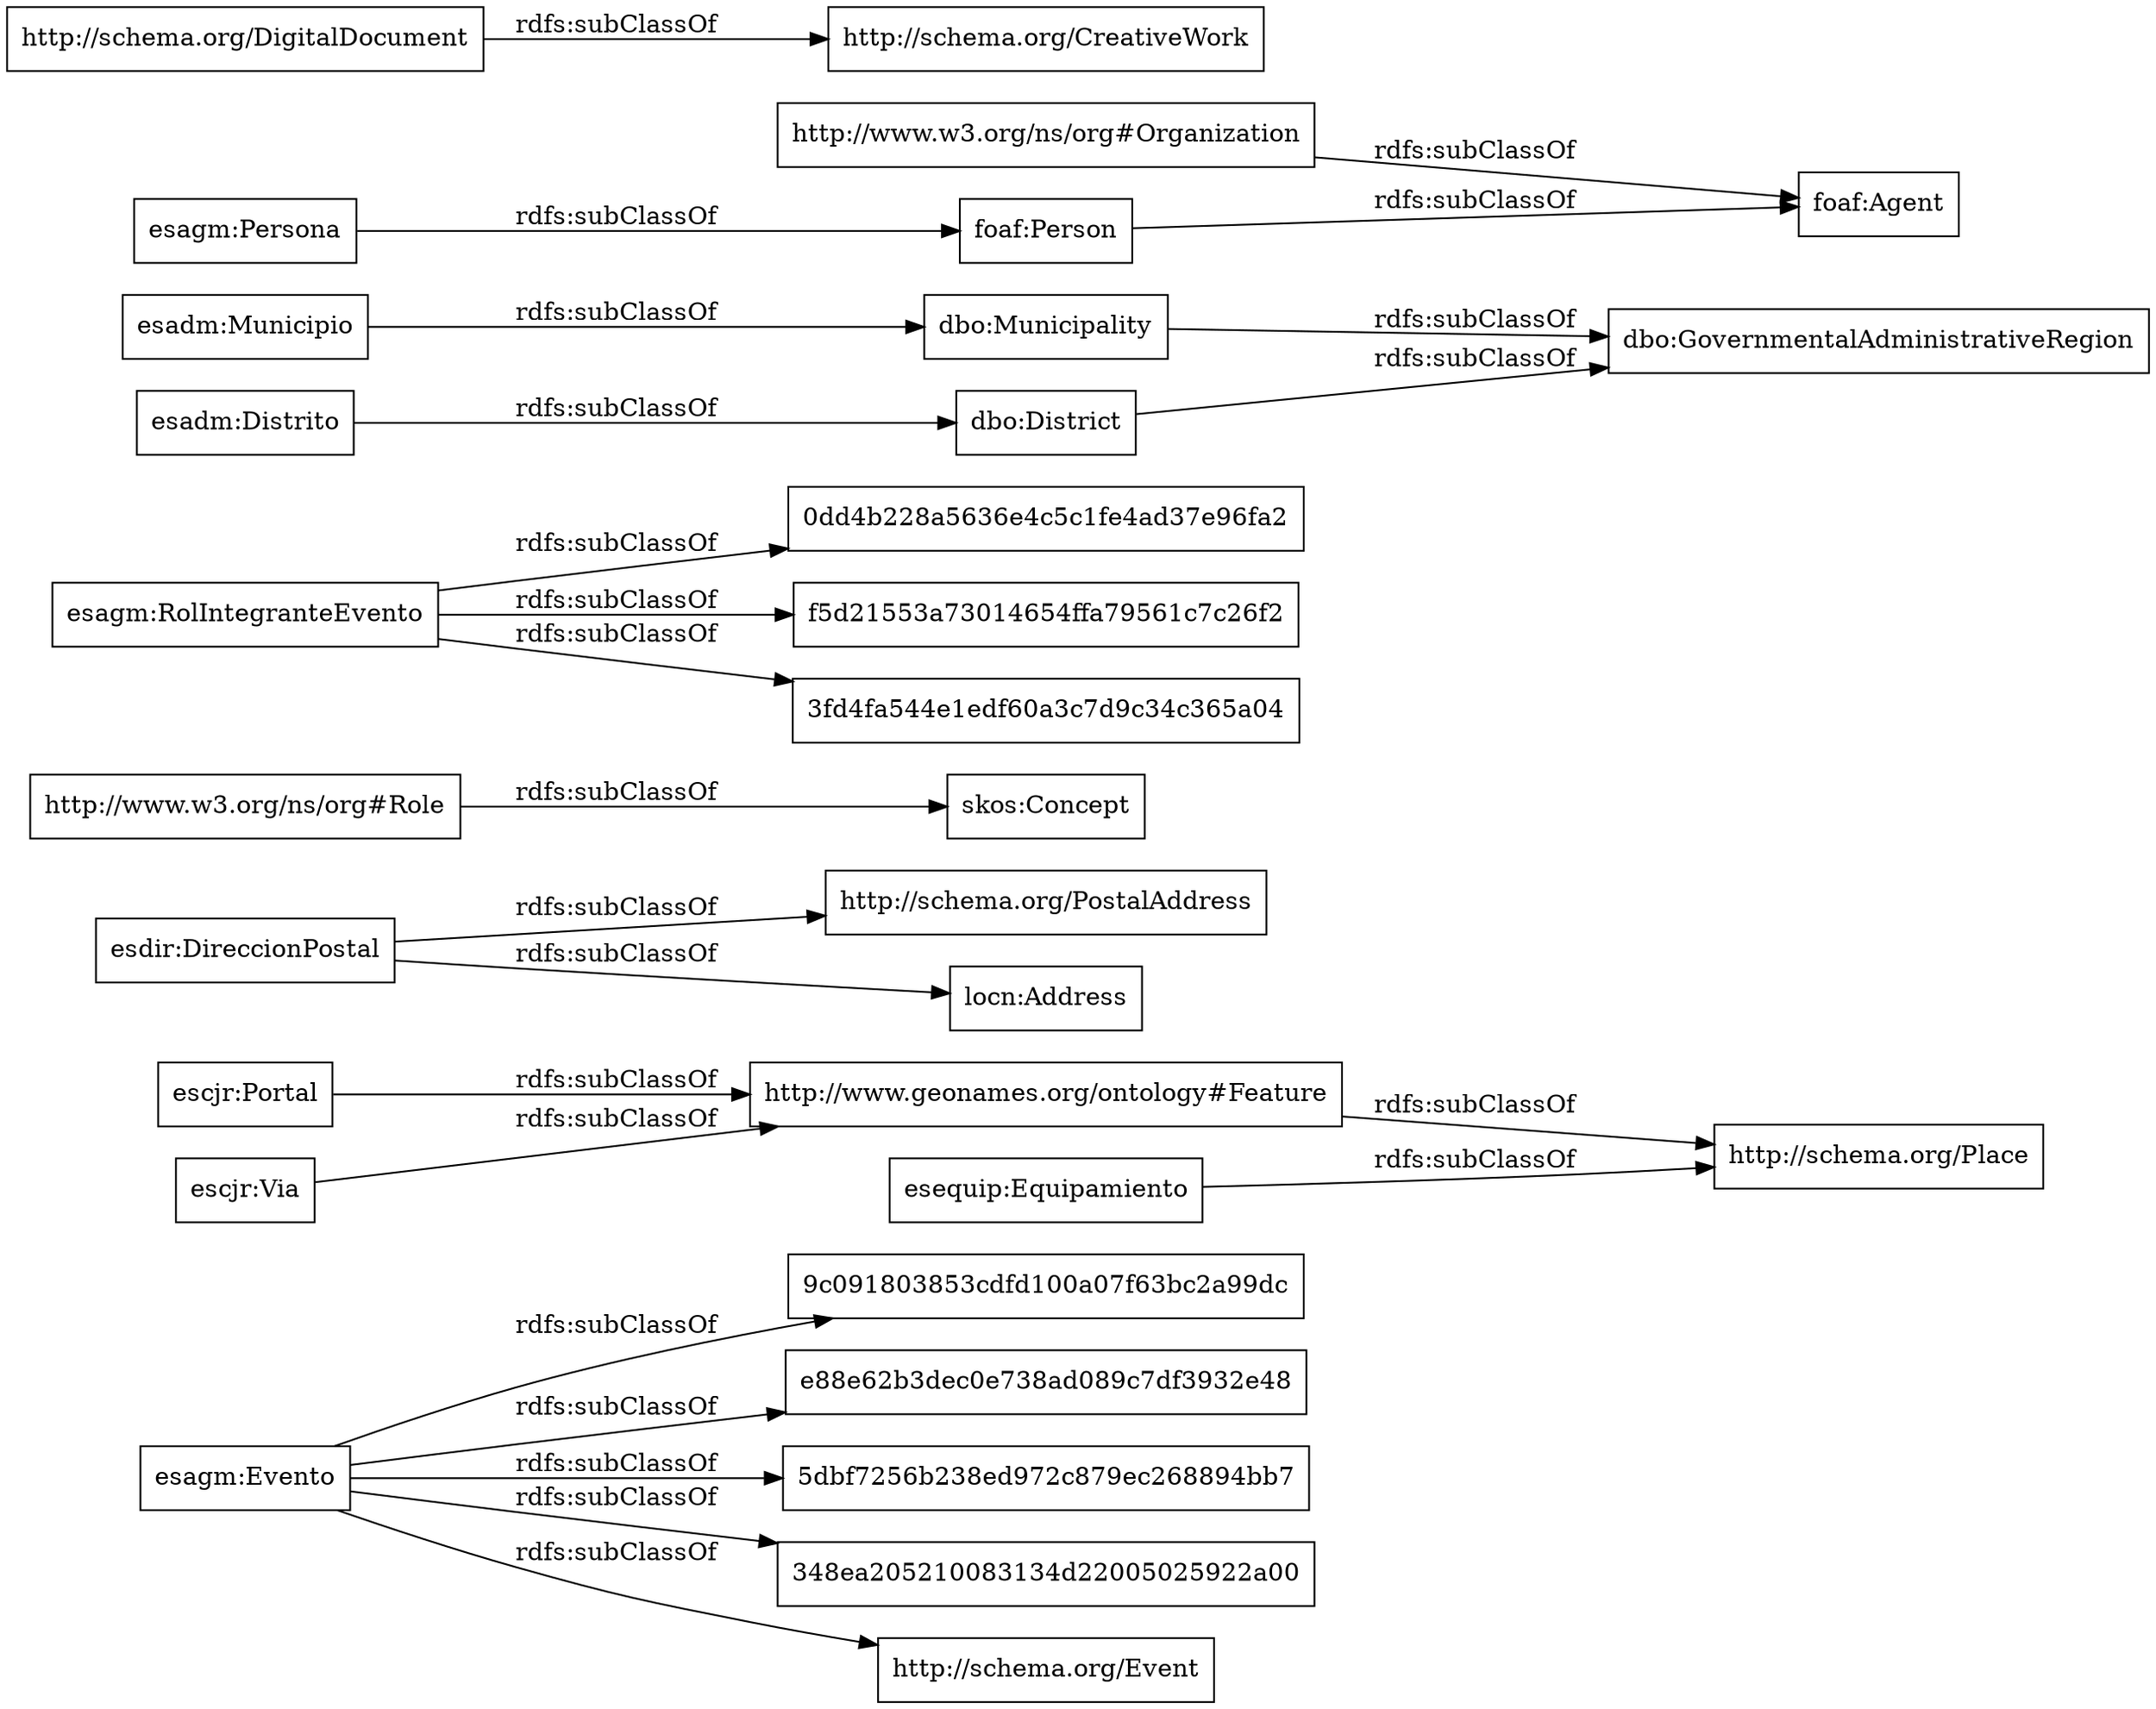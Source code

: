 digraph ar2dtool_diagram { 
rankdir=LR;
size="1000"
node [shape = rectangle, color="black"]; "9c091803853cdfd100a07f63bc2a99dc" "escjr:Portal" "esdir:DireccionPostal" "http://www.w3.org/ns/org#Role" "http://www.geonames.org/ontology#Feature" "esagm:RolIntegranteEvento" "e88e62b3dec0e738ad089c7df3932e48" "escjr:Via" "esagm:Evento" "esadm:Municipio" "foaf:Person" "http://schema.org/PostalAddress" "http://schema.org/CreativeWork" "0dd4b228a5636e4c5c1fe4ad37e96fa2" "f5d21553a73014654ffa79561c7c26f2" "locn:Address" "http://www.w3.org/ns/org#Organization" "esagm:Persona" "foaf:Agent" "dbo:GovernmentalAdministrativeRegion" "3fd4fa544e1edf60a3c7d9c34c365a04" "5dbf7256b238ed972c879ec268894bb7" "skos:Concept" "http://schema.org/Place" "348ea205210083134d22005025922a00" "http://schema.org/DigitalDocument" "dbo:District" "http://schema.org/Event" "esequip:Equipamiento" "dbo:Municipality" "esadm:Distrito" ; /*classes style*/
	"http://www.geonames.org/ontology#Feature" -> "http://schema.org/Place" [ label = "rdfs:subClassOf" ];
	"http://www.w3.org/ns/org#Organization" -> "foaf:Agent" [ label = "rdfs:subClassOf" ];
	"http://www.w3.org/ns/org#Role" -> "skos:Concept" [ label = "rdfs:subClassOf" ];
	"foaf:Person" -> "foaf:Agent" [ label = "rdfs:subClassOf" ];
	"esadm:Distrito" -> "dbo:District" [ label = "rdfs:subClassOf" ];
	"esagm:Persona" -> "foaf:Person" [ label = "rdfs:subClassOf" ];
	"dbo:Municipality" -> "dbo:GovernmentalAdministrativeRegion" [ label = "rdfs:subClassOf" ];
	"escjr:Portal" -> "http://www.geonames.org/ontology#Feature" [ label = "rdfs:subClassOf" ];
	"dbo:District" -> "dbo:GovernmentalAdministrativeRegion" [ label = "rdfs:subClassOf" ];
	"esagm:Evento" -> "348ea205210083134d22005025922a00" [ label = "rdfs:subClassOf" ];
	"esagm:Evento" -> "http://schema.org/Event" [ label = "rdfs:subClassOf" ];
	"esagm:Evento" -> "9c091803853cdfd100a07f63bc2a99dc" [ label = "rdfs:subClassOf" ];
	"esagm:Evento" -> "e88e62b3dec0e738ad089c7df3932e48" [ label = "rdfs:subClassOf" ];
	"esagm:Evento" -> "5dbf7256b238ed972c879ec268894bb7" [ label = "rdfs:subClassOf" ];
	"esequip:Equipamiento" -> "http://schema.org/Place" [ label = "rdfs:subClassOf" ];
	"escjr:Via" -> "http://www.geonames.org/ontology#Feature" [ label = "rdfs:subClassOf" ];
	"http://schema.org/DigitalDocument" -> "http://schema.org/CreativeWork" [ label = "rdfs:subClassOf" ];
	"esagm:RolIntegranteEvento" -> "f5d21553a73014654ffa79561c7c26f2" [ label = "rdfs:subClassOf" ];
	"esagm:RolIntegranteEvento" -> "0dd4b228a5636e4c5c1fe4ad37e96fa2" [ label = "rdfs:subClassOf" ];
	"esagm:RolIntegranteEvento" -> "3fd4fa544e1edf60a3c7d9c34c365a04" [ label = "rdfs:subClassOf" ];
	"esdir:DireccionPostal" -> "locn:Address" [ label = "rdfs:subClassOf" ];
	"esdir:DireccionPostal" -> "http://schema.org/PostalAddress" [ label = "rdfs:subClassOf" ];
	"esadm:Municipio" -> "dbo:Municipality" [ label = "rdfs:subClassOf" ];

}
